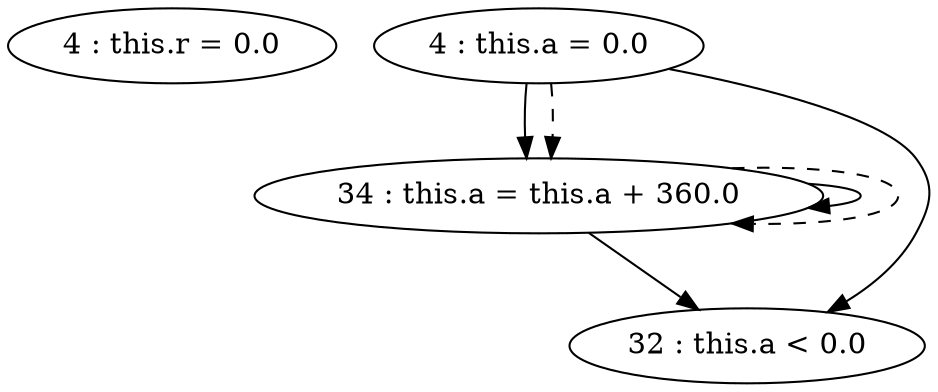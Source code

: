 digraph G {
"4 : this.r = 0.0"
"4 : this.a = 0.0"
"4 : this.a = 0.0" -> "34 : this.a = this.a + 360.0"
"4 : this.a = 0.0" -> "32 : this.a < 0.0"
"4 : this.a = 0.0" -> "34 : this.a = this.a + 360.0" [style=dashed]
"32 : this.a < 0.0"
"34 : this.a = this.a + 360.0"
"34 : this.a = this.a + 360.0" -> "34 : this.a = this.a + 360.0"
"34 : this.a = this.a + 360.0" -> "32 : this.a < 0.0"
"34 : this.a = this.a + 360.0" -> "34 : this.a = this.a + 360.0" [style=dashed]
"32 : this.a < 0.0"
}